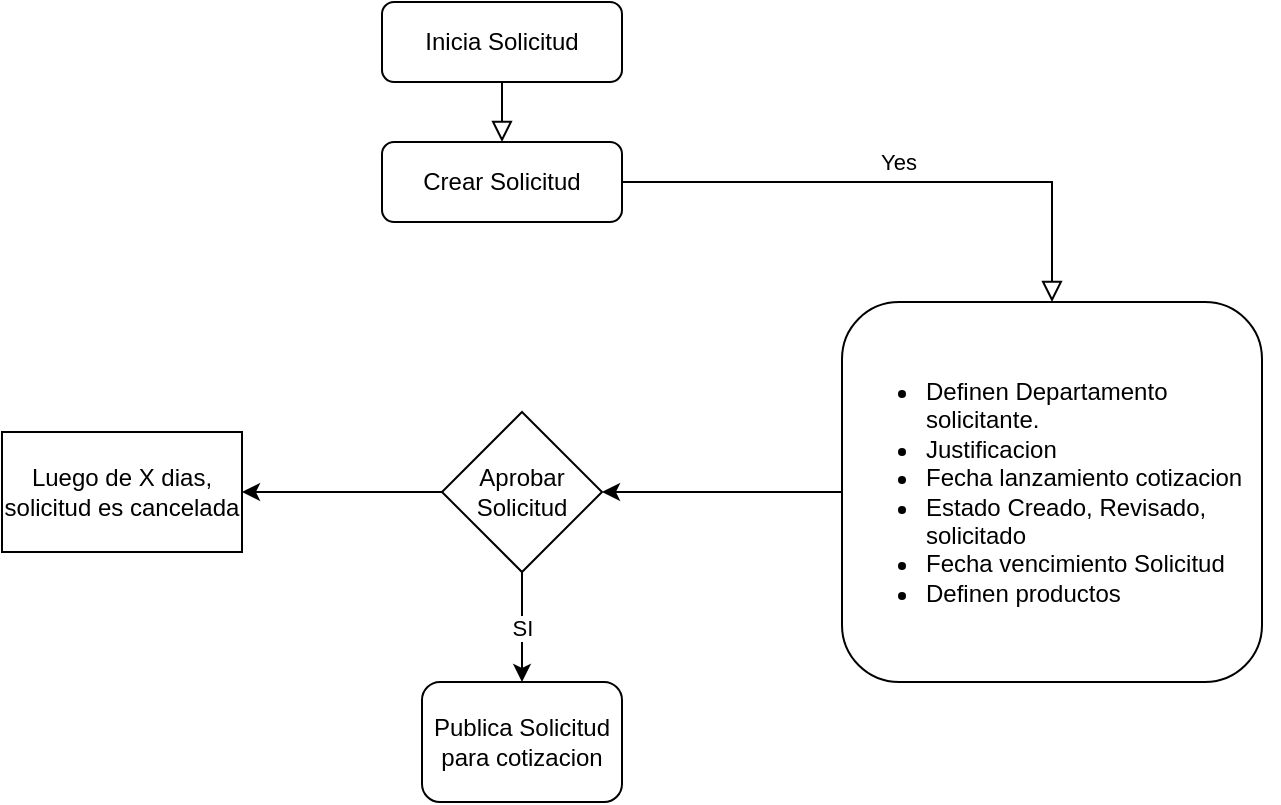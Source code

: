 <mxfile version="18.0.6" type="device"><diagram id="C5RBs43oDa-KdzZeNtuy" name="Page-1"><mxGraphModel dx="808" dy="566" grid="1" gridSize="10" guides="1" tooltips="1" connect="1" arrows="1" fold="1" page="1" pageScale="1" pageWidth="827" pageHeight="1169" math="0" shadow="0"><root><mxCell id="WIyWlLk6GJQsqaUBKTNV-0"/><mxCell id="WIyWlLk6GJQsqaUBKTNV-1" parent="WIyWlLk6GJQsqaUBKTNV-0"/><mxCell id="WIyWlLk6GJQsqaUBKTNV-2" value="" style="rounded=0;html=1;jettySize=auto;orthogonalLoop=1;fontSize=11;endArrow=block;endFill=0;endSize=8;strokeWidth=1;shadow=0;labelBackgroundColor=none;edgeStyle=orthogonalEdgeStyle;entryX=0.5;entryY=0;entryDx=0;entryDy=0;" parent="WIyWlLk6GJQsqaUBKTNV-1" source="WIyWlLk6GJQsqaUBKTNV-3" target="WIyWlLk6GJQsqaUBKTNV-7" edge="1"><mxGeometry relative="1" as="geometry"/></mxCell><mxCell id="WIyWlLk6GJQsqaUBKTNV-3" value="Inicia Solicitud&lt;br&gt;" style="rounded=1;whiteSpace=wrap;html=1;fontSize=12;glass=0;strokeWidth=1;shadow=0;" parent="WIyWlLk6GJQsqaUBKTNV-1" vertex="1"><mxGeometry x="320" y="80" width="120" height="40" as="geometry"/></mxCell><mxCell id="WIyWlLk6GJQsqaUBKTNV-7" value="Crear Solicitud" style="rounded=1;whiteSpace=wrap;html=1;fontSize=12;glass=0;strokeWidth=1;shadow=0;" parent="WIyWlLk6GJQsqaUBKTNV-1" vertex="1"><mxGeometry x="320" y="150" width="120" height="40" as="geometry"/></mxCell><mxCell id="WIyWlLk6GJQsqaUBKTNV-9" value="Yes" style="edgeStyle=orthogonalEdgeStyle;rounded=0;html=1;jettySize=auto;orthogonalLoop=1;fontSize=11;endArrow=block;endFill=0;endSize=8;strokeWidth=1;shadow=0;labelBackgroundColor=none;exitX=1;exitY=0.5;exitDx=0;exitDy=0;entryX=0.5;entryY=0;entryDx=0;entryDy=0;" parent="WIyWlLk6GJQsqaUBKTNV-1" source="WIyWlLk6GJQsqaUBKTNV-7" target="WGfiulCizJ5r999iONQ5-1" edge="1"><mxGeometry y="10" relative="1" as="geometry"><mxPoint as="offset"/><mxPoint x="550" y="210" as="targetPoint"/></mxGeometry></mxCell><mxCell id="WGfiulCizJ5r999iONQ5-4" style="edgeStyle=orthogonalEdgeStyle;rounded=0;orthogonalLoop=1;jettySize=auto;html=1;exitX=1;exitY=0.5;exitDx=0;exitDy=0;" parent="WIyWlLk6GJQsqaUBKTNV-1" source="WGfiulCizJ5r999iONQ5-1" edge="1"><mxGeometry relative="1" as="geometry"><mxPoint x="730" y="330" as="targetPoint"/></mxGeometry></mxCell><mxCell id="UtPChM5TjsCfgqCPgqHp-2" style="edgeStyle=orthogonalEdgeStyle;rounded=0;orthogonalLoop=1;jettySize=auto;html=1;entryX=1;entryY=0.5;entryDx=0;entryDy=0;" edge="1" parent="WIyWlLk6GJQsqaUBKTNV-1" source="WGfiulCizJ5r999iONQ5-1" target="UtPChM5TjsCfgqCPgqHp-0"><mxGeometry relative="1" as="geometry"/></mxCell><mxCell id="WGfiulCizJ5r999iONQ5-1" value="&lt;ul&gt;&lt;li&gt;&lt;span style=&quot;background-color: initial;&quot;&gt;Definen Departamento solicitante.&lt;/span&gt;&lt;/li&gt;&lt;li&gt;Justificacion&lt;/li&gt;&lt;li&gt;&lt;span style=&quot;background-color: initial;&quot;&gt;Fecha lanzamiento cotizacion&lt;/span&gt;&lt;/li&gt;&lt;li&gt;&lt;span style=&quot;background-color: initial;&quot;&gt;Estado Creado, Revisado, solicitado&lt;/span&gt;&lt;/li&gt;&lt;li&gt;&lt;span style=&quot;background-color: initial;&quot;&gt;Fecha vencimiento Solicitud&lt;/span&gt;&lt;/li&gt;&lt;li&gt;&lt;span style=&quot;background-color: initial;&quot;&gt;Definen productos&lt;/span&gt;&lt;/li&gt;&lt;/ul&gt;" style="whiteSpace=wrap;html=1;rounded=1;glass=0;strokeWidth=1;shadow=0;align=left;" parent="WIyWlLk6GJQsqaUBKTNV-1" vertex="1"><mxGeometry x="550" y="230" width="210" height="190" as="geometry"/></mxCell><mxCell id="UtPChM5TjsCfgqCPgqHp-5" value="SI" style="edgeStyle=orthogonalEdgeStyle;rounded=0;orthogonalLoop=1;jettySize=auto;html=1;entryX=0.5;entryY=0;entryDx=0;entryDy=0;" edge="1" parent="WIyWlLk6GJQsqaUBKTNV-1" source="UtPChM5TjsCfgqCPgqHp-0" target="UtPChM5TjsCfgqCPgqHp-4"><mxGeometry relative="1" as="geometry"/></mxCell><mxCell id="UtPChM5TjsCfgqCPgqHp-7" style="edgeStyle=orthogonalEdgeStyle;rounded=0;orthogonalLoop=1;jettySize=auto;html=1;entryX=1;entryY=0.5;entryDx=0;entryDy=0;" edge="1" parent="WIyWlLk6GJQsqaUBKTNV-1" source="UtPChM5TjsCfgqCPgqHp-0" target="UtPChM5TjsCfgqCPgqHp-6"><mxGeometry relative="1" as="geometry"/></mxCell><mxCell id="UtPChM5TjsCfgqCPgqHp-0" value="Aprobar Solicitud" style="rhombus;whiteSpace=wrap;html=1;" vertex="1" parent="WIyWlLk6GJQsqaUBKTNV-1"><mxGeometry x="350" y="285" width="80" height="80" as="geometry"/></mxCell><mxCell id="UtPChM5TjsCfgqCPgqHp-4" value="Publica Solicitud para cotizacion" style="rounded=1;whiteSpace=wrap;html=1;" vertex="1" parent="WIyWlLk6GJQsqaUBKTNV-1"><mxGeometry x="340" y="420" width="100" height="60" as="geometry"/></mxCell><mxCell id="UtPChM5TjsCfgqCPgqHp-6" value="Luego de X dias, solicitud es cancelada" style="rounded=0;whiteSpace=wrap;html=1;" vertex="1" parent="WIyWlLk6GJQsqaUBKTNV-1"><mxGeometry x="130" y="295" width="120" height="60" as="geometry"/></mxCell></root></mxGraphModel></diagram></mxfile>
